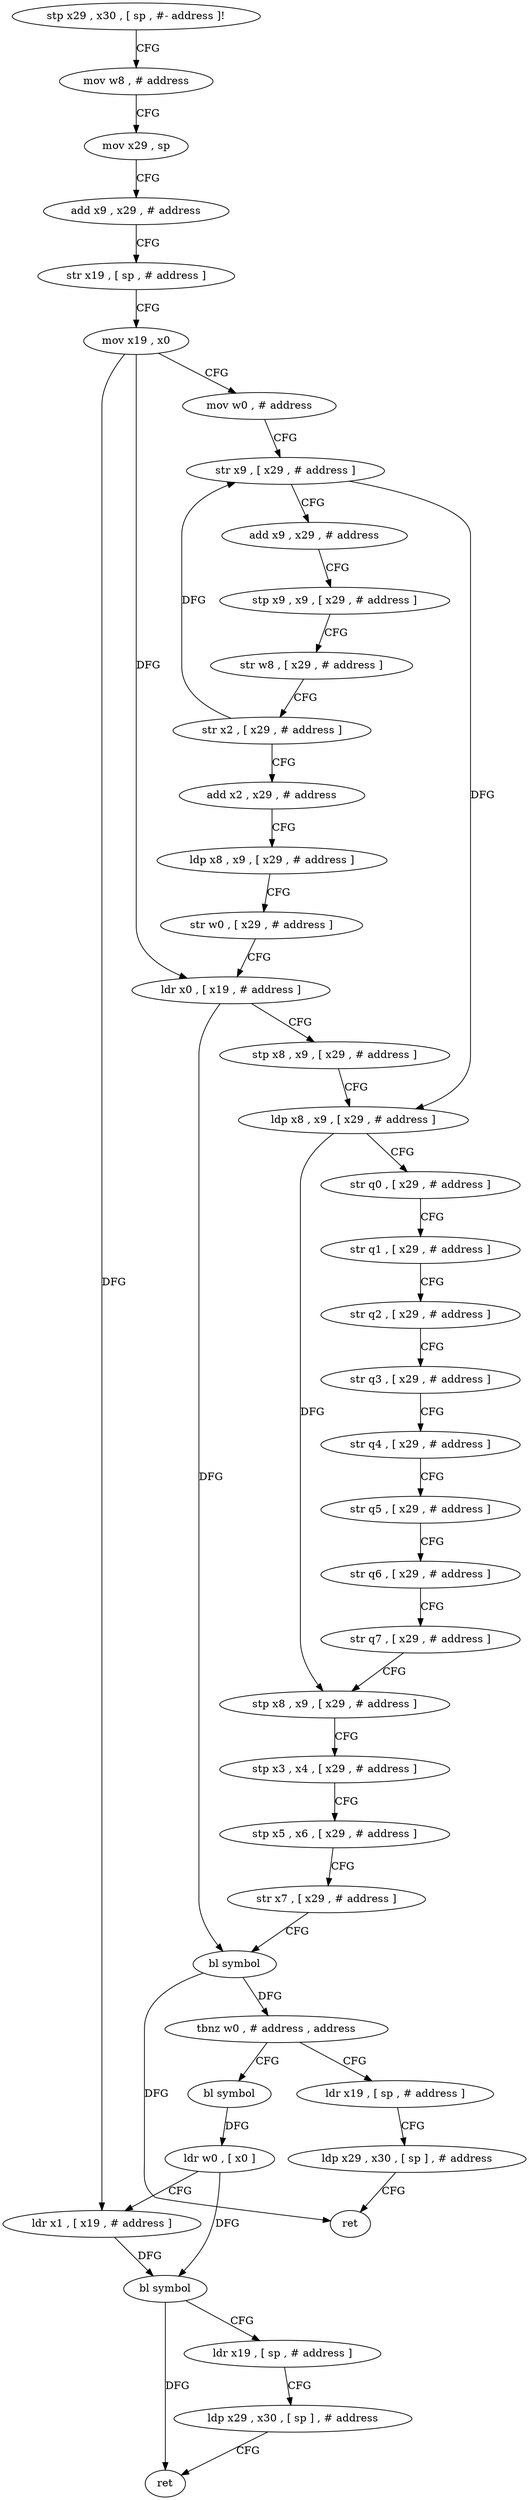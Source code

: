 digraph "func" {
"4238768" [label = "stp x29 , x30 , [ sp , #- address ]!" ]
"4238772" [label = "mov w8 , # address" ]
"4238776" [label = "mov x29 , sp" ]
"4238780" [label = "add x9 , x29 , # address" ]
"4238784" [label = "str x19 , [ sp , # address ]" ]
"4238788" [label = "mov x19 , x0" ]
"4238792" [label = "mov w0 , # address" ]
"4238796" [label = "str x9 , [ x29 , # address ]" ]
"4238800" [label = "add x9 , x29 , # address" ]
"4238804" [label = "stp x9 , x9 , [ x29 , # address ]" ]
"4238808" [label = "str w8 , [ x29 , # address ]" ]
"4238812" [label = "str x2 , [ x29 , # address ]" ]
"4238816" [label = "add x2 , x29 , # address" ]
"4238820" [label = "ldp x8 , x9 , [ x29 , # address ]" ]
"4238824" [label = "str w0 , [ x29 , # address ]" ]
"4238828" [label = "ldr x0 , [ x19 , # address ]" ]
"4238832" [label = "stp x8 , x9 , [ x29 , # address ]" ]
"4238836" [label = "ldp x8 , x9 , [ x29 , # address ]" ]
"4238840" [label = "str q0 , [ x29 , # address ]" ]
"4238844" [label = "str q1 , [ x29 , # address ]" ]
"4238848" [label = "str q2 , [ x29 , # address ]" ]
"4238852" [label = "str q3 , [ x29 , # address ]" ]
"4238856" [label = "str q4 , [ x29 , # address ]" ]
"4238860" [label = "str q5 , [ x29 , # address ]" ]
"4238864" [label = "str q6 , [ x29 , # address ]" ]
"4238868" [label = "str q7 , [ x29 , # address ]" ]
"4238872" [label = "stp x8 , x9 , [ x29 , # address ]" ]
"4238876" [label = "stp x3 , x4 , [ x29 , # address ]" ]
"4238880" [label = "stp x5 , x6 , [ x29 , # address ]" ]
"4238884" [label = "str x7 , [ x29 , # address ]" ]
"4238888" [label = "bl symbol" ]
"4238892" [label = "tbnz w0 , # address , address" ]
"4238912" [label = "bl symbol" ]
"4238896" [label = "ldr x19 , [ sp , # address ]" ]
"4238916" [label = "ldr w0 , [ x0 ]" ]
"4238920" [label = "ldr x1 , [ x19 , # address ]" ]
"4238924" [label = "bl symbol" ]
"4238928" [label = "ldr x19 , [ sp , # address ]" ]
"4238932" [label = "ldp x29 , x30 , [ sp ] , # address" ]
"4238936" [label = "ret" ]
"4238900" [label = "ldp x29 , x30 , [ sp ] , # address" ]
"4238904" [label = "ret" ]
"4238768" -> "4238772" [ label = "CFG" ]
"4238772" -> "4238776" [ label = "CFG" ]
"4238776" -> "4238780" [ label = "CFG" ]
"4238780" -> "4238784" [ label = "CFG" ]
"4238784" -> "4238788" [ label = "CFG" ]
"4238788" -> "4238792" [ label = "CFG" ]
"4238788" -> "4238828" [ label = "DFG" ]
"4238788" -> "4238920" [ label = "DFG" ]
"4238792" -> "4238796" [ label = "CFG" ]
"4238796" -> "4238800" [ label = "CFG" ]
"4238796" -> "4238836" [ label = "DFG" ]
"4238800" -> "4238804" [ label = "CFG" ]
"4238804" -> "4238808" [ label = "CFG" ]
"4238808" -> "4238812" [ label = "CFG" ]
"4238812" -> "4238816" [ label = "CFG" ]
"4238812" -> "4238796" [ label = "DFG" ]
"4238816" -> "4238820" [ label = "CFG" ]
"4238820" -> "4238824" [ label = "CFG" ]
"4238824" -> "4238828" [ label = "CFG" ]
"4238828" -> "4238832" [ label = "CFG" ]
"4238828" -> "4238888" [ label = "DFG" ]
"4238832" -> "4238836" [ label = "CFG" ]
"4238836" -> "4238840" [ label = "CFG" ]
"4238836" -> "4238872" [ label = "DFG" ]
"4238840" -> "4238844" [ label = "CFG" ]
"4238844" -> "4238848" [ label = "CFG" ]
"4238848" -> "4238852" [ label = "CFG" ]
"4238852" -> "4238856" [ label = "CFG" ]
"4238856" -> "4238860" [ label = "CFG" ]
"4238860" -> "4238864" [ label = "CFG" ]
"4238864" -> "4238868" [ label = "CFG" ]
"4238868" -> "4238872" [ label = "CFG" ]
"4238872" -> "4238876" [ label = "CFG" ]
"4238876" -> "4238880" [ label = "CFG" ]
"4238880" -> "4238884" [ label = "CFG" ]
"4238884" -> "4238888" [ label = "CFG" ]
"4238888" -> "4238892" [ label = "DFG" ]
"4238888" -> "4238904" [ label = "DFG" ]
"4238892" -> "4238912" [ label = "CFG" ]
"4238892" -> "4238896" [ label = "CFG" ]
"4238912" -> "4238916" [ label = "DFG" ]
"4238896" -> "4238900" [ label = "CFG" ]
"4238916" -> "4238920" [ label = "CFG" ]
"4238916" -> "4238924" [ label = "DFG" ]
"4238920" -> "4238924" [ label = "DFG" ]
"4238924" -> "4238928" [ label = "CFG" ]
"4238924" -> "4238936" [ label = "DFG" ]
"4238928" -> "4238932" [ label = "CFG" ]
"4238932" -> "4238936" [ label = "CFG" ]
"4238900" -> "4238904" [ label = "CFG" ]
}
